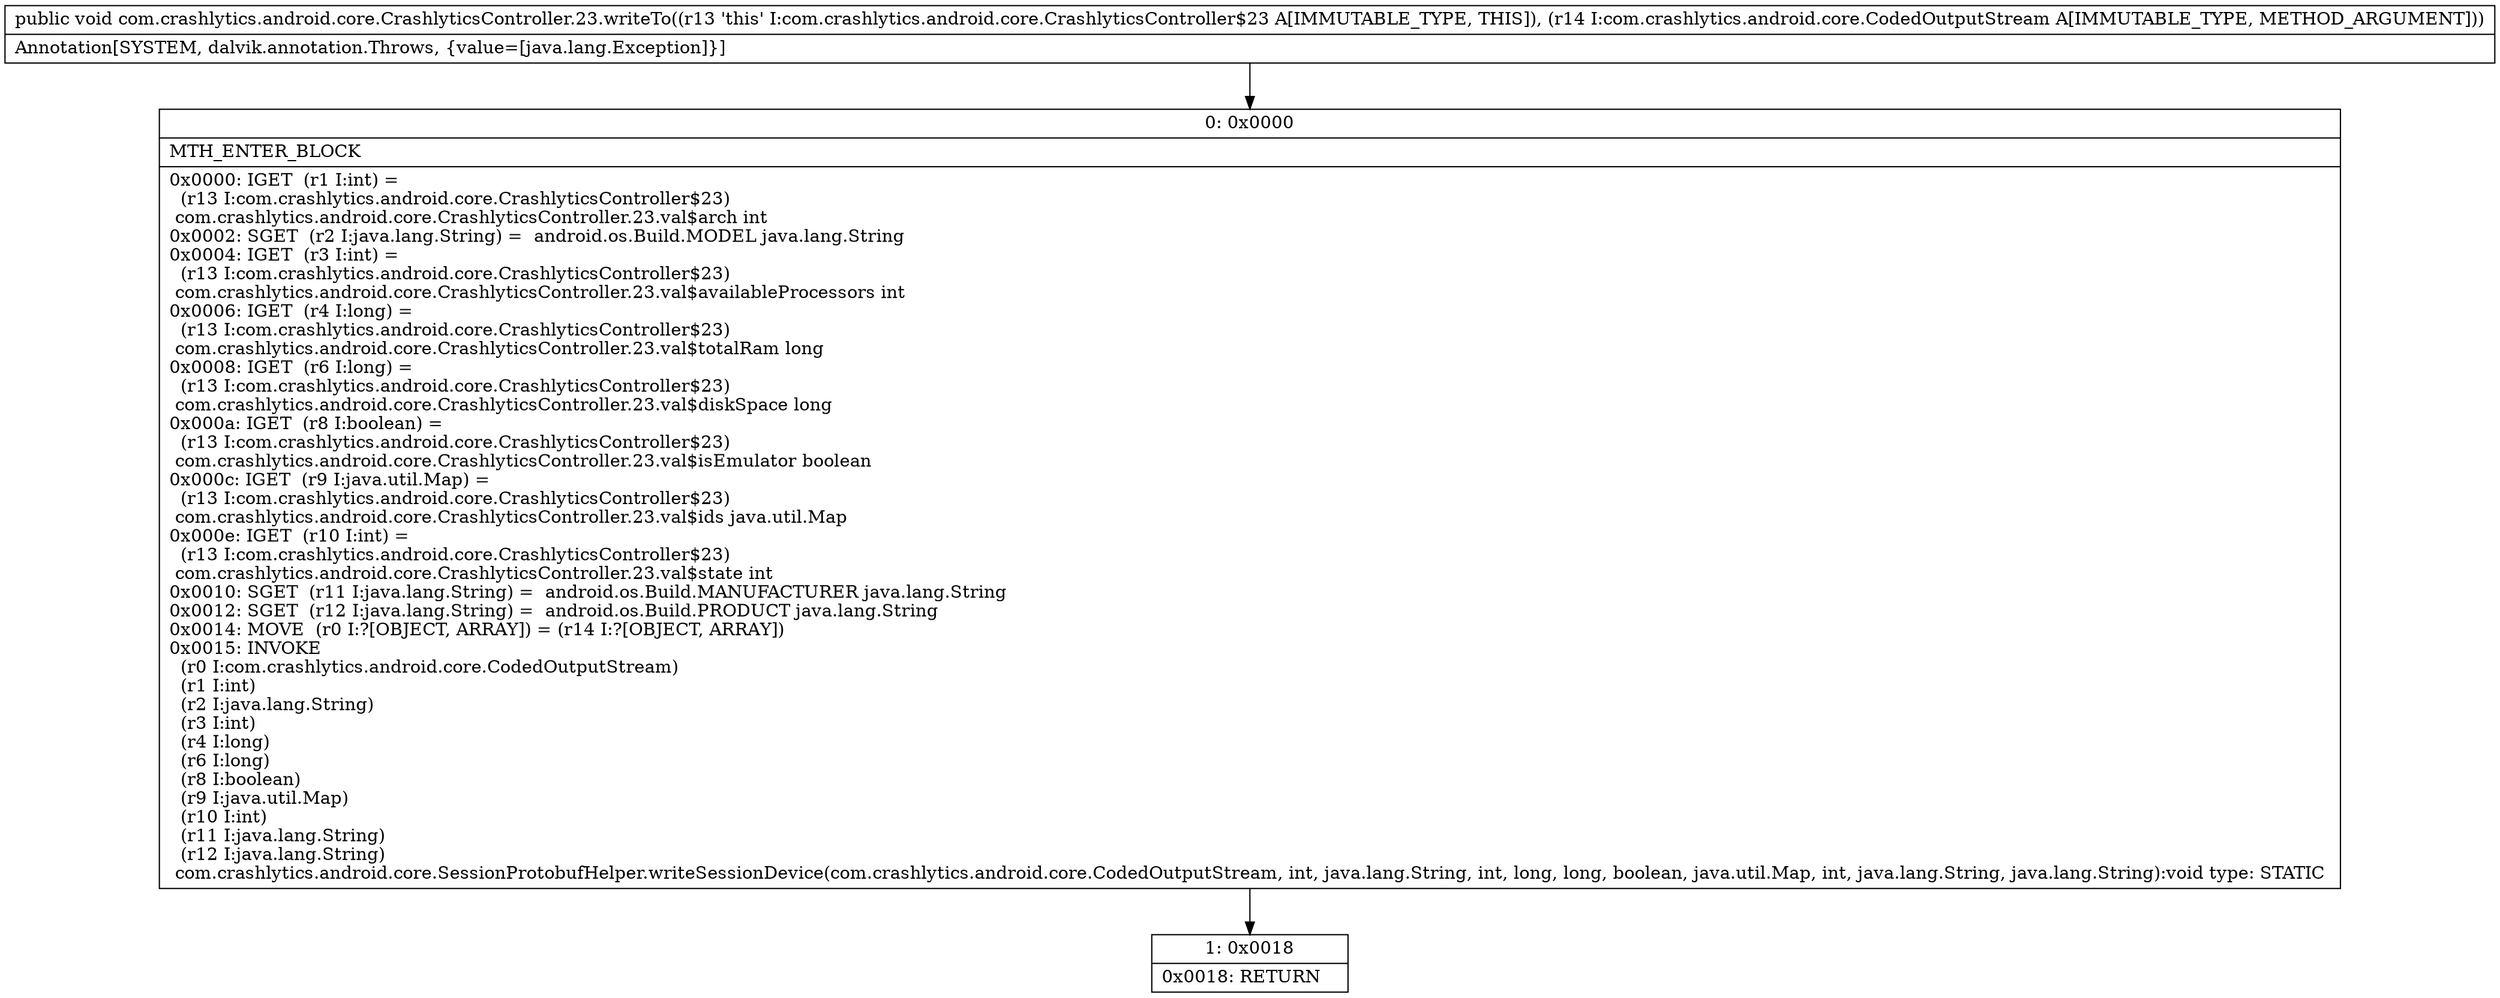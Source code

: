 digraph "CFG forcom.crashlytics.android.core.CrashlyticsController.23.writeTo(Lcom\/crashlytics\/android\/core\/CodedOutputStream;)V" {
Node_0 [shape=record,label="{0\:\ 0x0000|MTH_ENTER_BLOCK\l|0x0000: IGET  (r1 I:int) = \l  (r13 I:com.crashlytics.android.core.CrashlyticsController$23)\l com.crashlytics.android.core.CrashlyticsController.23.val$arch int \l0x0002: SGET  (r2 I:java.lang.String) =  android.os.Build.MODEL java.lang.String \l0x0004: IGET  (r3 I:int) = \l  (r13 I:com.crashlytics.android.core.CrashlyticsController$23)\l com.crashlytics.android.core.CrashlyticsController.23.val$availableProcessors int \l0x0006: IGET  (r4 I:long) = \l  (r13 I:com.crashlytics.android.core.CrashlyticsController$23)\l com.crashlytics.android.core.CrashlyticsController.23.val$totalRam long \l0x0008: IGET  (r6 I:long) = \l  (r13 I:com.crashlytics.android.core.CrashlyticsController$23)\l com.crashlytics.android.core.CrashlyticsController.23.val$diskSpace long \l0x000a: IGET  (r8 I:boolean) = \l  (r13 I:com.crashlytics.android.core.CrashlyticsController$23)\l com.crashlytics.android.core.CrashlyticsController.23.val$isEmulator boolean \l0x000c: IGET  (r9 I:java.util.Map) = \l  (r13 I:com.crashlytics.android.core.CrashlyticsController$23)\l com.crashlytics.android.core.CrashlyticsController.23.val$ids java.util.Map \l0x000e: IGET  (r10 I:int) = \l  (r13 I:com.crashlytics.android.core.CrashlyticsController$23)\l com.crashlytics.android.core.CrashlyticsController.23.val$state int \l0x0010: SGET  (r11 I:java.lang.String) =  android.os.Build.MANUFACTURER java.lang.String \l0x0012: SGET  (r12 I:java.lang.String) =  android.os.Build.PRODUCT java.lang.String \l0x0014: MOVE  (r0 I:?[OBJECT, ARRAY]) = (r14 I:?[OBJECT, ARRAY]) \l0x0015: INVOKE  \l  (r0 I:com.crashlytics.android.core.CodedOutputStream)\l  (r1 I:int)\l  (r2 I:java.lang.String)\l  (r3 I:int)\l  (r4 I:long)\l  (r6 I:long)\l  (r8 I:boolean)\l  (r9 I:java.util.Map)\l  (r10 I:int)\l  (r11 I:java.lang.String)\l  (r12 I:java.lang.String)\l com.crashlytics.android.core.SessionProtobufHelper.writeSessionDevice(com.crashlytics.android.core.CodedOutputStream, int, java.lang.String, int, long, long, boolean, java.util.Map, int, java.lang.String, java.lang.String):void type: STATIC \l}"];
Node_1 [shape=record,label="{1\:\ 0x0018|0x0018: RETURN   \l}"];
MethodNode[shape=record,label="{public void com.crashlytics.android.core.CrashlyticsController.23.writeTo((r13 'this' I:com.crashlytics.android.core.CrashlyticsController$23 A[IMMUTABLE_TYPE, THIS]), (r14 I:com.crashlytics.android.core.CodedOutputStream A[IMMUTABLE_TYPE, METHOD_ARGUMENT]))  | Annotation[SYSTEM, dalvik.annotation.Throws, \{value=[java.lang.Exception]\}]\l}"];
MethodNode -> Node_0;
Node_0 -> Node_1;
}


